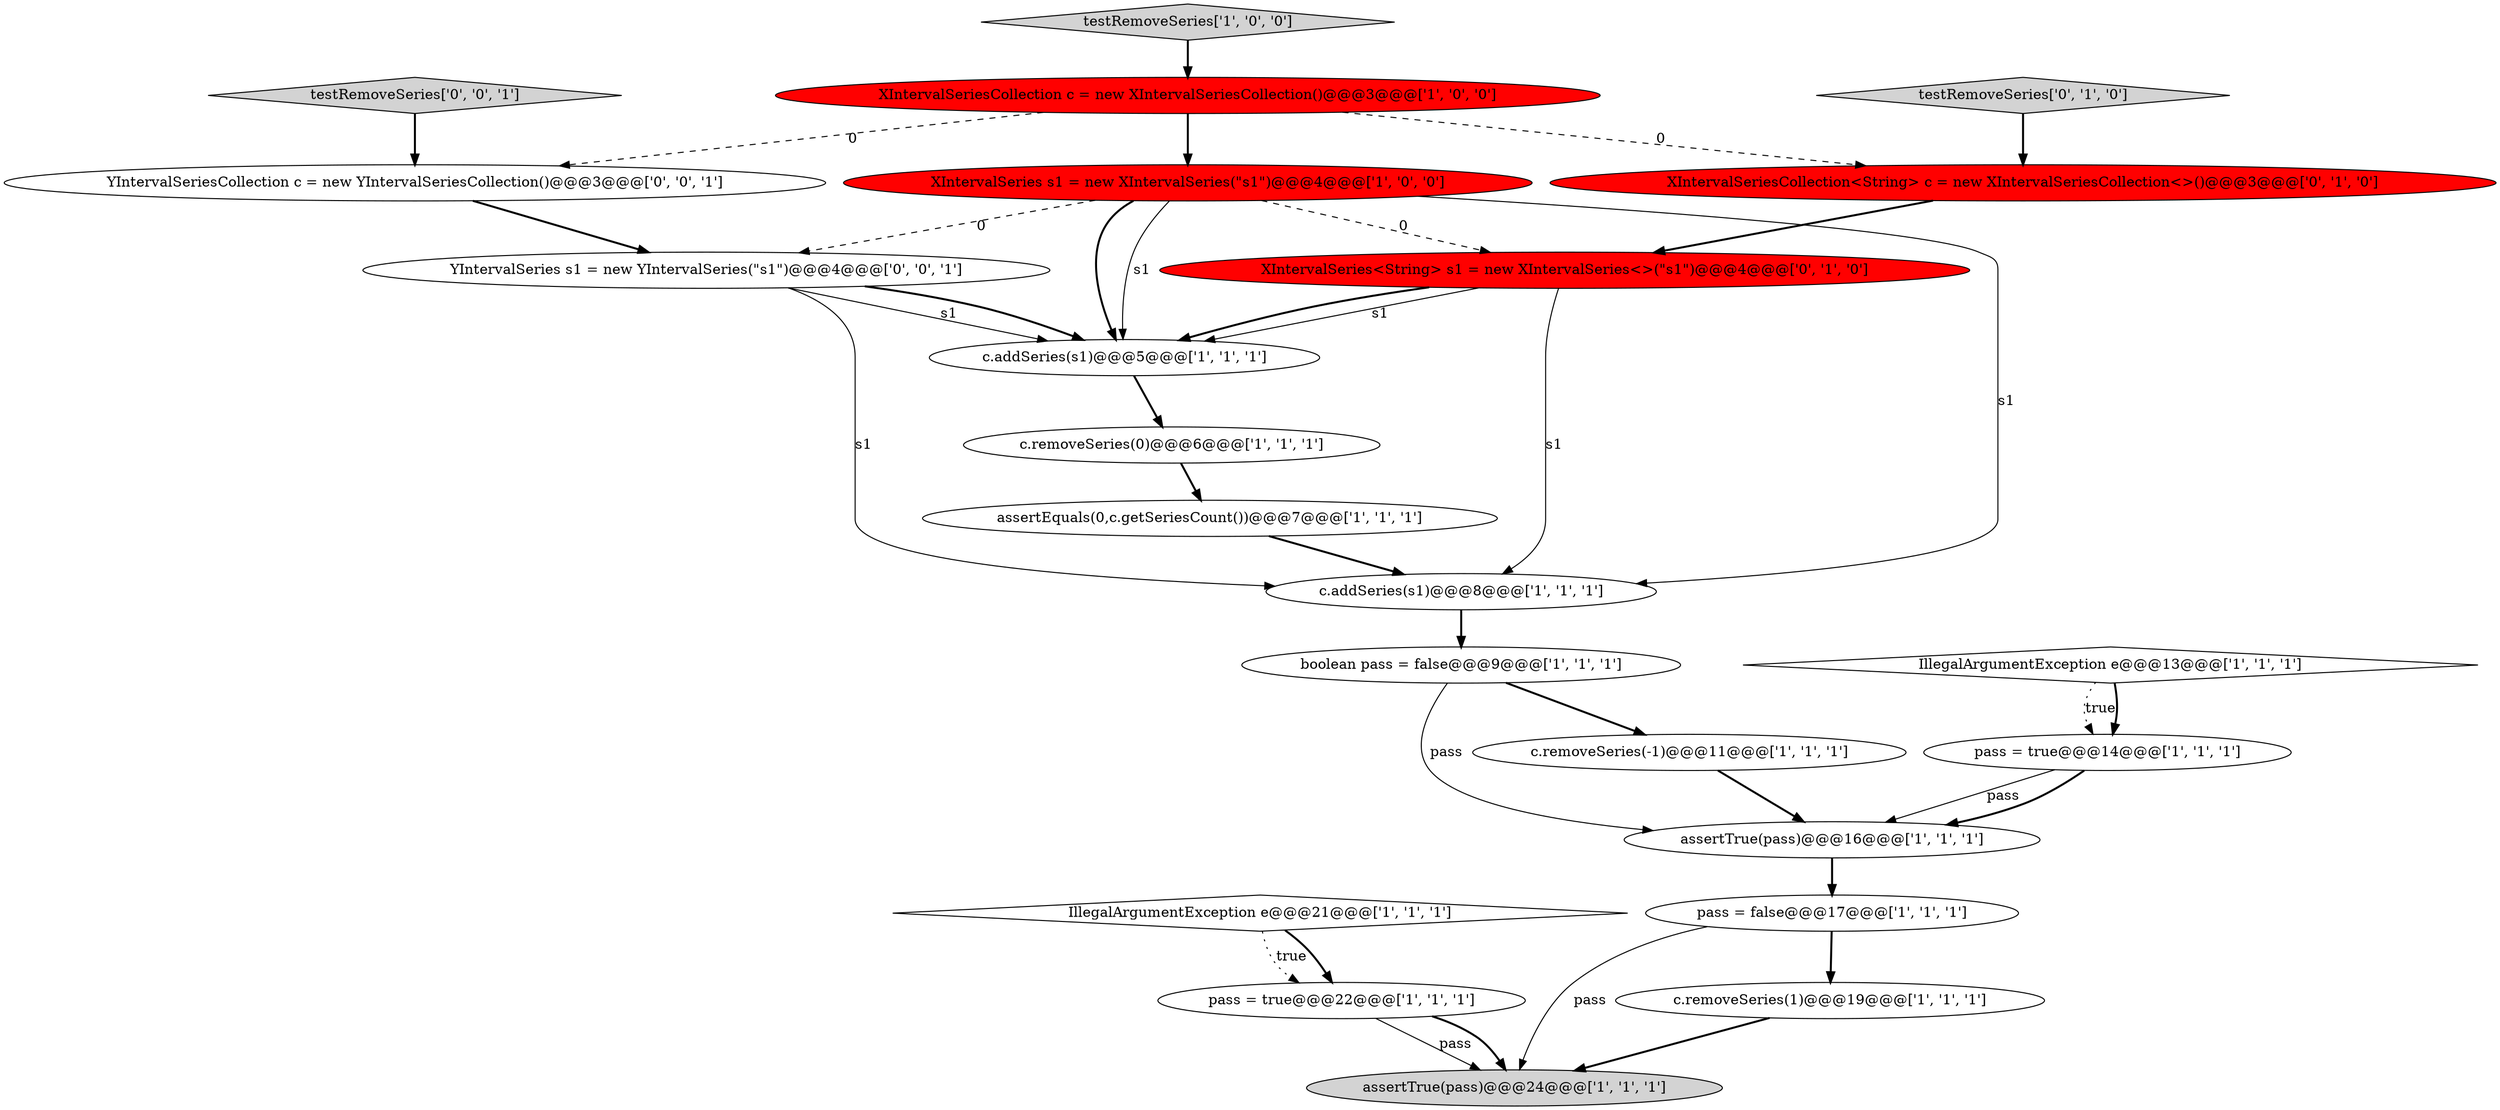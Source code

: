 digraph {
2 [style = filled, label = "pass = true@@@22@@@['1', '1', '1']", fillcolor = white, shape = ellipse image = "AAA0AAABBB1BBB"];
20 [style = filled, label = "YIntervalSeriesCollection c = new YIntervalSeriesCollection()@@@3@@@['0', '0', '1']", fillcolor = white, shape = ellipse image = "AAA0AAABBB3BBB"];
3 [style = filled, label = "XIntervalSeries s1 = new XIntervalSeries(\"s1\")@@@4@@@['1', '0', '0']", fillcolor = red, shape = ellipse image = "AAA1AAABBB1BBB"];
13 [style = filled, label = "assertTrue(pass)@@@16@@@['1', '1', '1']", fillcolor = white, shape = ellipse image = "AAA0AAABBB1BBB"];
9 [style = filled, label = "testRemoveSeries['1', '0', '0']", fillcolor = lightgray, shape = diamond image = "AAA0AAABBB1BBB"];
6 [style = filled, label = "c.addSeries(s1)@@@8@@@['1', '1', '1']", fillcolor = white, shape = ellipse image = "AAA0AAABBB1BBB"];
7 [style = filled, label = "IllegalArgumentException e@@@13@@@['1', '1', '1']", fillcolor = white, shape = diamond image = "AAA0AAABBB1BBB"];
18 [style = filled, label = "testRemoveSeries['0', '1', '0']", fillcolor = lightgray, shape = diamond image = "AAA0AAABBB2BBB"];
8 [style = filled, label = "assertTrue(pass)@@@24@@@['1', '1', '1']", fillcolor = lightgray, shape = ellipse image = "AAA0AAABBB1BBB"];
4 [style = filled, label = "pass = false@@@17@@@['1', '1', '1']", fillcolor = white, shape = ellipse image = "AAA0AAABBB1BBB"];
5 [style = filled, label = "c.removeSeries(1)@@@19@@@['1', '1', '1']", fillcolor = white, shape = ellipse image = "AAA0AAABBB1BBB"];
17 [style = filled, label = "XIntervalSeriesCollection<String> c = new XIntervalSeriesCollection<>()@@@3@@@['0', '1', '0']", fillcolor = red, shape = ellipse image = "AAA1AAABBB2BBB"];
10 [style = filled, label = "boolean pass = false@@@9@@@['1', '1', '1']", fillcolor = white, shape = ellipse image = "AAA0AAABBB1BBB"];
22 [style = filled, label = "testRemoveSeries['0', '0', '1']", fillcolor = lightgray, shape = diamond image = "AAA0AAABBB3BBB"];
21 [style = filled, label = "YIntervalSeries s1 = new YIntervalSeries(\"s1\")@@@4@@@['0', '0', '1']", fillcolor = white, shape = ellipse image = "AAA0AAABBB3BBB"];
14 [style = filled, label = "XIntervalSeriesCollection c = new XIntervalSeriesCollection()@@@3@@@['1', '0', '0']", fillcolor = red, shape = ellipse image = "AAA1AAABBB1BBB"];
12 [style = filled, label = "assertEquals(0,c.getSeriesCount())@@@7@@@['1', '1', '1']", fillcolor = white, shape = ellipse image = "AAA0AAABBB1BBB"];
15 [style = filled, label = "pass = true@@@14@@@['1', '1', '1']", fillcolor = white, shape = ellipse image = "AAA0AAABBB1BBB"];
16 [style = filled, label = "IllegalArgumentException e@@@21@@@['1', '1', '1']", fillcolor = white, shape = diamond image = "AAA0AAABBB1BBB"];
0 [style = filled, label = "c.removeSeries(0)@@@6@@@['1', '1', '1']", fillcolor = white, shape = ellipse image = "AAA0AAABBB1BBB"];
19 [style = filled, label = "XIntervalSeries<String> s1 = new XIntervalSeries<>(\"s1\")@@@4@@@['0', '1', '0']", fillcolor = red, shape = ellipse image = "AAA1AAABBB2BBB"];
1 [style = filled, label = "c.addSeries(s1)@@@5@@@['1', '1', '1']", fillcolor = white, shape = ellipse image = "AAA0AAABBB1BBB"];
11 [style = filled, label = "c.removeSeries(-1)@@@11@@@['1', '1', '1']", fillcolor = white, shape = ellipse image = "AAA0AAABBB1BBB"];
15->13 [style = solid, label="pass"];
14->3 [style = bold, label=""];
5->8 [style = bold, label=""];
15->13 [style = bold, label=""];
16->2 [style = dotted, label="true"];
3->1 [style = bold, label=""];
3->21 [style = dashed, label="0"];
0->12 [style = bold, label=""];
10->13 [style = solid, label="pass"];
2->8 [style = solid, label="pass"];
18->17 [style = bold, label=""];
14->20 [style = dashed, label="0"];
19->1 [style = solid, label="s1"];
1->0 [style = bold, label=""];
16->2 [style = bold, label=""];
12->6 [style = bold, label=""];
4->8 [style = solid, label="pass"];
7->15 [style = dotted, label="true"];
17->19 [style = bold, label=""];
3->19 [style = dashed, label="0"];
20->21 [style = bold, label=""];
19->1 [style = bold, label=""];
10->11 [style = bold, label=""];
21->6 [style = solid, label="s1"];
22->20 [style = bold, label=""];
19->6 [style = solid, label="s1"];
6->10 [style = bold, label=""];
21->1 [style = bold, label=""];
11->13 [style = bold, label=""];
21->1 [style = solid, label="s1"];
3->6 [style = solid, label="s1"];
9->14 [style = bold, label=""];
7->15 [style = bold, label=""];
14->17 [style = dashed, label="0"];
3->1 [style = solid, label="s1"];
4->5 [style = bold, label=""];
2->8 [style = bold, label=""];
13->4 [style = bold, label=""];
}
